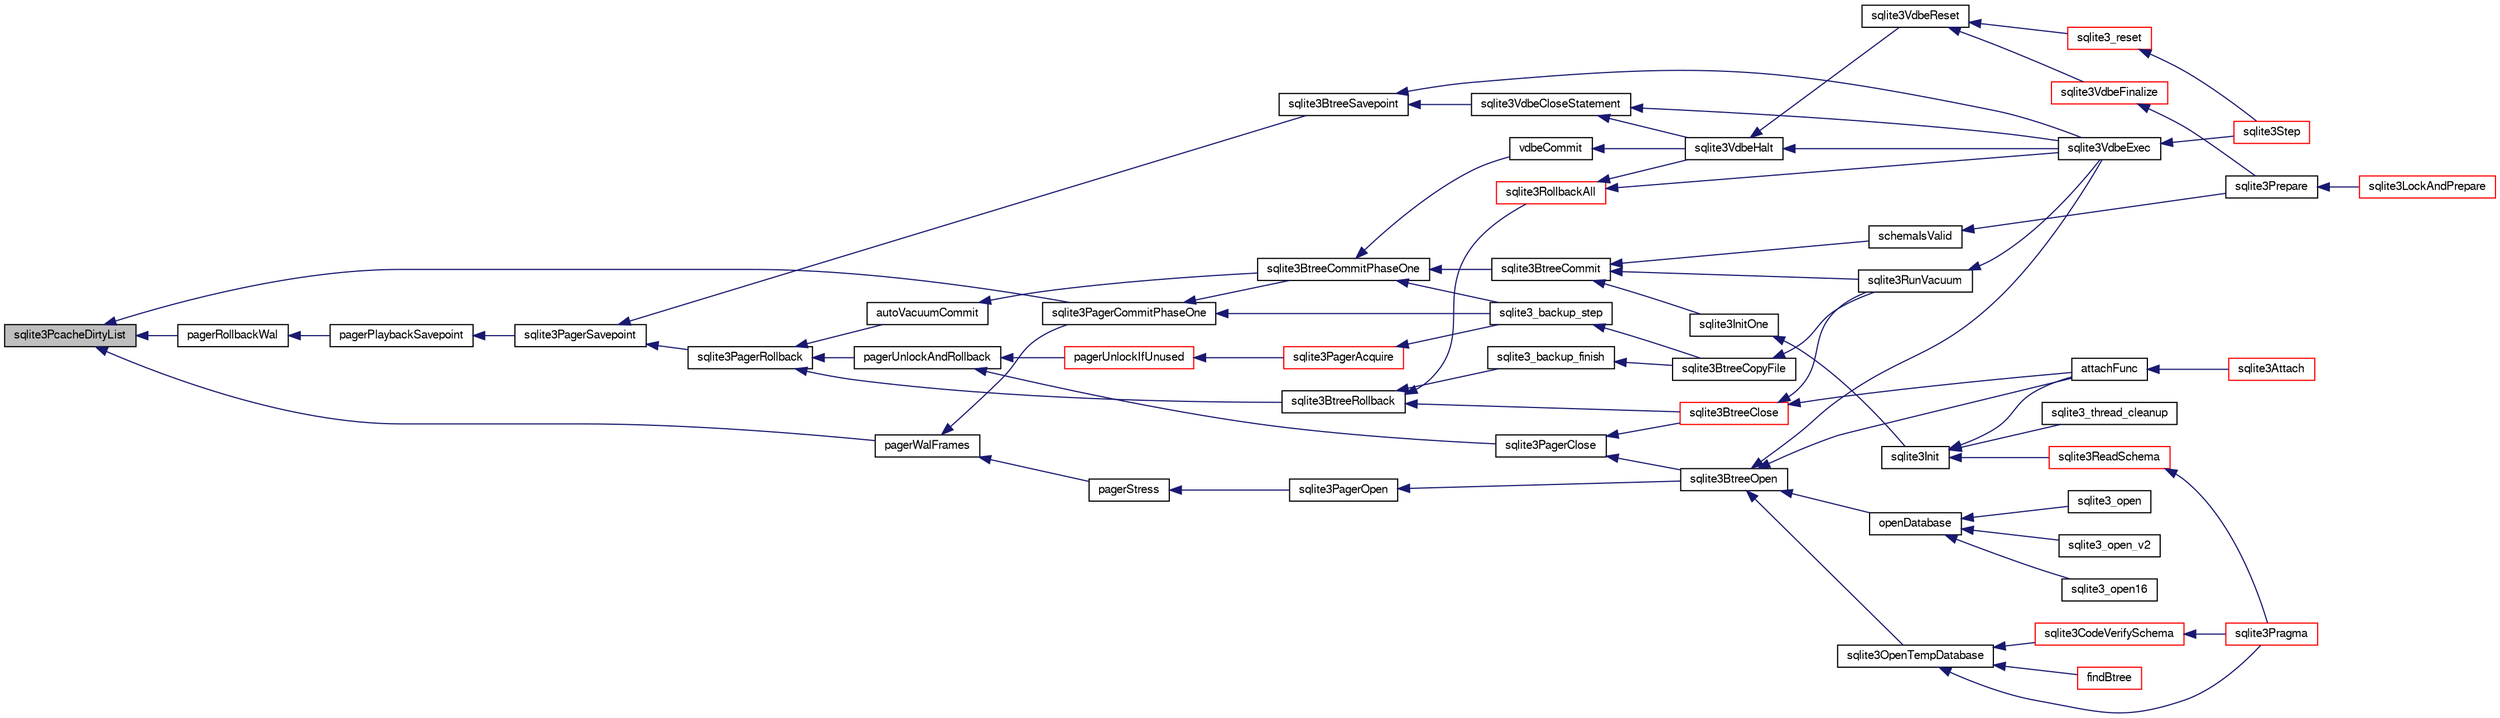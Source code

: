 digraph "sqlite3PcacheDirtyList"
{
  edge [fontname="FreeSans",fontsize="10",labelfontname="FreeSans",labelfontsize="10"];
  node [fontname="FreeSans",fontsize="10",shape=record];
  rankdir="LR";
  Node651501 [label="sqlite3PcacheDirtyList",height=0.2,width=0.4,color="black", fillcolor="grey75", style="filled", fontcolor="black"];
  Node651501 -> Node651502 [dir="back",color="midnightblue",fontsize="10",style="solid",fontname="FreeSans"];
  Node651502 [label="pagerRollbackWal",height=0.2,width=0.4,color="black", fillcolor="white", style="filled",URL="$sqlite3_8c.html#a80911cae8e3a137646b54d4e3e52147b"];
  Node651502 -> Node651503 [dir="back",color="midnightblue",fontsize="10",style="solid",fontname="FreeSans"];
  Node651503 [label="pagerPlaybackSavepoint",height=0.2,width=0.4,color="black", fillcolor="white", style="filled",URL="$sqlite3_8c.html#aedf76c3b6661c4244cc3e2c5464fd12e"];
  Node651503 -> Node651504 [dir="back",color="midnightblue",fontsize="10",style="solid",fontname="FreeSans"];
  Node651504 [label="sqlite3PagerSavepoint",height=0.2,width=0.4,color="black", fillcolor="white", style="filled",URL="$sqlite3_8c.html#a8b5f1920b6a8b564a47e243868f2c8d4"];
  Node651504 -> Node651505 [dir="back",color="midnightblue",fontsize="10",style="solid",fontname="FreeSans"];
  Node651505 [label="sqlite3PagerRollback",height=0.2,width=0.4,color="black", fillcolor="white", style="filled",URL="$sqlite3_8c.html#afdd2ecbb97b7a716892ff6bd10c7dfd0"];
  Node651505 -> Node651506 [dir="back",color="midnightblue",fontsize="10",style="solid",fontname="FreeSans"];
  Node651506 [label="pagerUnlockAndRollback",height=0.2,width=0.4,color="black", fillcolor="white", style="filled",URL="$sqlite3_8c.html#a02d96b7bf62c3b13ba905d168914518c"];
  Node651506 -> Node651507 [dir="back",color="midnightblue",fontsize="10",style="solid",fontname="FreeSans"];
  Node651507 [label="sqlite3PagerClose",height=0.2,width=0.4,color="black", fillcolor="white", style="filled",URL="$sqlite3_8c.html#af94b1f96b60689fd09422cce2c85f53f"];
  Node651507 -> Node651508 [dir="back",color="midnightblue",fontsize="10",style="solid",fontname="FreeSans"];
  Node651508 [label="sqlite3BtreeOpen",height=0.2,width=0.4,color="black", fillcolor="white", style="filled",URL="$sqlite3_8c.html#a13dcb44dc34af6ce9d38de9c5aa975f9"];
  Node651508 -> Node651509 [dir="back",color="midnightblue",fontsize="10",style="solid",fontname="FreeSans"];
  Node651509 [label="sqlite3VdbeExec",height=0.2,width=0.4,color="black", fillcolor="white", style="filled",URL="$sqlite3_8c.html#a8ce40a614bdc56719c4d642b1e4dfb21"];
  Node651509 -> Node651510 [dir="back",color="midnightblue",fontsize="10",style="solid",fontname="FreeSans"];
  Node651510 [label="sqlite3Step",height=0.2,width=0.4,color="red", fillcolor="white", style="filled",URL="$sqlite3_8c.html#a3f2872e873e2758a4beedad1d5113554"];
  Node651508 -> Node651537 [dir="back",color="midnightblue",fontsize="10",style="solid",fontname="FreeSans"];
  Node651537 [label="attachFunc",height=0.2,width=0.4,color="black", fillcolor="white", style="filled",URL="$sqlite3_8c.html#a69cb751a7da501b9a0aa37e0d7c3eaf7"];
  Node651537 -> Node651538 [dir="back",color="midnightblue",fontsize="10",style="solid",fontname="FreeSans"];
  Node651538 [label="sqlite3Attach",height=0.2,width=0.4,color="red", fillcolor="white", style="filled",URL="$sqlite3_8c.html#ae0907fe0b43cc1b4c7e6a16213e8546f"];
  Node651508 -> Node651770 [dir="back",color="midnightblue",fontsize="10",style="solid",fontname="FreeSans"];
  Node651770 [label="sqlite3OpenTempDatabase",height=0.2,width=0.4,color="black", fillcolor="white", style="filled",URL="$sqlite3_8c.html#aaf3088380b731428b72d3b5777f93755"];
  Node651770 -> Node651714 [dir="back",color="midnightblue",fontsize="10",style="solid",fontname="FreeSans"];
  Node651714 [label="findBtree",height=0.2,width=0.4,color="red", fillcolor="white", style="filled",URL="$sqlite3_8c.html#ab4ee5743b77efd7f8832bf0b9315f973"];
  Node651770 -> Node651771 [dir="back",color="midnightblue",fontsize="10",style="solid",fontname="FreeSans"];
  Node651771 [label="sqlite3CodeVerifySchema",height=0.2,width=0.4,color="red", fillcolor="white", style="filled",URL="$sqlite3_8c.html#ad9d8708d96f8416ec59ebf41c57000f9"];
  Node651771 -> Node651587 [dir="back",color="midnightblue",fontsize="10",style="solid",fontname="FreeSans"];
  Node651587 [label="sqlite3Pragma",height=0.2,width=0.4,color="red", fillcolor="white", style="filled",URL="$sqlite3_8c.html#a111391370f58f8e6a6eca51fd34d62ed"];
  Node651770 -> Node651587 [dir="back",color="midnightblue",fontsize="10",style="solid",fontname="FreeSans"];
  Node651508 -> Node651744 [dir="back",color="midnightblue",fontsize="10",style="solid",fontname="FreeSans"];
  Node651744 [label="openDatabase",height=0.2,width=0.4,color="black", fillcolor="white", style="filled",URL="$sqlite3_8c.html#a6a9c3bc3a64234e863413f41db473758"];
  Node651744 -> Node651745 [dir="back",color="midnightblue",fontsize="10",style="solid",fontname="FreeSans"];
  Node651745 [label="sqlite3_open",height=0.2,width=0.4,color="black", fillcolor="white", style="filled",URL="$sqlite3_8h.html#a97ba966ed1acc38409786258268f5f71"];
  Node651744 -> Node651746 [dir="back",color="midnightblue",fontsize="10",style="solid",fontname="FreeSans"];
  Node651746 [label="sqlite3_open_v2",height=0.2,width=0.4,color="black", fillcolor="white", style="filled",URL="$sqlite3_8h.html#a140fe275b6975dc867cea50a65a217c4"];
  Node651744 -> Node651747 [dir="back",color="midnightblue",fontsize="10",style="solid",fontname="FreeSans"];
  Node651747 [label="sqlite3_open16",height=0.2,width=0.4,color="black", fillcolor="white", style="filled",URL="$sqlite3_8h.html#adbc401bb96713f32e553db32f6f3ca33"];
  Node651507 -> Node651775 [dir="back",color="midnightblue",fontsize="10",style="solid",fontname="FreeSans"];
  Node651775 [label="sqlite3BtreeClose",height=0.2,width=0.4,color="red", fillcolor="white", style="filled",URL="$sqlite3_8c.html#a729b65009b66a99200496b09c124df01"];
  Node651775 -> Node651537 [dir="back",color="midnightblue",fontsize="10",style="solid",fontname="FreeSans"];
  Node651775 -> Node651695 [dir="back",color="midnightblue",fontsize="10",style="solid",fontname="FreeSans"];
  Node651695 [label="sqlite3RunVacuum",height=0.2,width=0.4,color="black", fillcolor="white", style="filled",URL="$sqlite3_8c.html#a5e83ddc7b3e7e8e79ad5d1fc92de1d2f"];
  Node651695 -> Node651509 [dir="back",color="midnightblue",fontsize="10",style="solid",fontname="FreeSans"];
  Node651506 -> Node651780 [dir="back",color="midnightblue",fontsize="10",style="solid",fontname="FreeSans"];
  Node651780 [label="pagerUnlockIfUnused",height=0.2,width=0.4,color="red", fillcolor="white", style="filled",URL="$sqlite3_8c.html#abf547f4276efb6f10262f7fde1e4d065"];
  Node651780 -> Node651781 [dir="back",color="midnightblue",fontsize="10",style="solid",fontname="FreeSans"];
  Node651781 [label="sqlite3PagerAcquire",height=0.2,width=0.4,color="red", fillcolor="white", style="filled",URL="$sqlite3_8c.html#a22a53daafd2bd778cda390312651f994"];
  Node651781 -> Node651722 [dir="back",color="midnightblue",fontsize="10",style="solid",fontname="FreeSans"];
  Node651722 [label="sqlite3_backup_step",height=0.2,width=0.4,color="black", fillcolor="white", style="filled",URL="$sqlite3_8h.html#a1699b75e98d082eebc465a9e64c35269"];
  Node651722 -> Node651723 [dir="back",color="midnightblue",fontsize="10",style="solid",fontname="FreeSans"];
  Node651723 [label="sqlite3BtreeCopyFile",height=0.2,width=0.4,color="black", fillcolor="white", style="filled",URL="$sqlite3_8c.html#a4d9e19a79f0d5c1dfcef0bd137ae83f9"];
  Node651723 -> Node651695 [dir="back",color="midnightblue",fontsize="10",style="solid",fontname="FreeSans"];
  Node651505 -> Node651822 [dir="back",color="midnightblue",fontsize="10",style="solid",fontname="FreeSans"];
  Node651822 [label="autoVacuumCommit",height=0.2,width=0.4,color="black", fillcolor="white", style="filled",URL="$sqlite3_8c.html#a809d22c6311135ae3048adf41febaef0"];
  Node651822 -> Node651823 [dir="back",color="midnightblue",fontsize="10",style="solid",fontname="FreeSans"];
  Node651823 [label="sqlite3BtreeCommitPhaseOne",height=0.2,width=0.4,color="black", fillcolor="white", style="filled",URL="$sqlite3_8c.html#ae266cba101e64ad99a166f237532e262"];
  Node651823 -> Node651824 [dir="back",color="midnightblue",fontsize="10",style="solid",fontname="FreeSans"];
  Node651824 [label="sqlite3BtreeCommit",height=0.2,width=0.4,color="black", fillcolor="white", style="filled",URL="$sqlite3_8c.html#a8e56ab314556935f9f73080147d26419"];
  Node651824 -> Node651535 [dir="back",color="midnightblue",fontsize="10",style="solid",fontname="FreeSans"];
  Node651535 [label="sqlite3InitOne",height=0.2,width=0.4,color="black", fillcolor="white", style="filled",URL="$sqlite3_8c.html#ac4318b25df65269906b0379251fe9b85"];
  Node651535 -> Node651536 [dir="back",color="midnightblue",fontsize="10",style="solid",fontname="FreeSans"];
  Node651536 [label="sqlite3Init",height=0.2,width=0.4,color="black", fillcolor="white", style="filled",URL="$sqlite3_8c.html#aed74e3dc765631a833f522f425ff5a48"];
  Node651536 -> Node651537 [dir="back",color="midnightblue",fontsize="10",style="solid",fontname="FreeSans"];
  Node651536 -> Node651541 [dir="back",color="midnightblue",fontsize="10",style="solid",fontname="FreeSans"];
  Node651541 [label="sqlite3ReadSchema",height=0.2,width=0.4,color="red", fillcolor="white", style="filled",URL="$sqlite3_8c.html#ac41a97f30334f7d35b2b5713097eca90"];
  Node651541 -> Node651587 [dir="back",color="midnightblue",fontsize="10",style="solid",fontname="FreeSans"];
  Node651536 -> Node651635 [dir="back",color="midnightblue",fontsize="10",style="solid",fontname="FreeSans"];
  Node651635 [label="sqlite3_thread_cleanup",height=0.2,width=0.4,color="black", fillcolor="white", style="filled",URL="$sqlite3_8h.html#a34980c829db84f02e1a1599063469f06"];
  Node651824 -> Node651720 [dir="back",color="midnightblue",fontsize="10",style="solid",fontname="FreeSans"];
  Node651720 [label="schemaIsValid",height=0.2,width=0.4,color="black", fillcolor="white", style="filled",URL="$sqlite3_8c.html#a7c466fe28e7ca6f46b8bf72c46d9738d"];
  Node651720 -> Node651688 [dir="back",color="midnightblue",fontsize="10",style="solid",fontname="FreeSans"];
  Node651688 [label="sqlite3Prepare",height=0.2,width=0.4,color="black", fillcolor="white", style="filled",URL="$sqlite3_8c.html#acb25890858d0bf4b12eb7aae569f0c7b"];
  Node651688 -> Node651689 [dir="back",color="midnightblue",fontsize="10",style="solid",fontname="FreeSans"];
  Node651689 [label="sqlite3LockAndPrepare",height=0.2,width=0.4,color="red", fillcolor="white", style="filled",URL="$sqlite3_8c.html#a5db1ec5589aa2b02c6d979211a8789bd"];
  Node651824 -> Node651695 [dir="back",color="midnightblue",fontsize="10",style="solid",fontname="FreeSans"];
  Node651823 -> Node651722 [dir="back",color="midnightblue",fontsize="10",style="solid",fontname="FreeSans"];
  Node651823 -> Node651825 [dir="back",color="midnightblue",fontsize="10",style="solid",fontname="FreeSans"];
  Node651825 [label="vdbeCommit",height=0.2,width=0.4,color="black", fillcolor="white", style="filled",URL="$sqlite3_8c.html#a5d7f1e0625451b987728f600cfe1b92d"];
  Node651825 -> Node651728 [dir="back",color="midnightblue",fontsize="10",style="solid",fontname="FreeSans"];
  Node651728 [label="sqlite3VdbeHalt",height=0.2,width=0.4,color="black", fillcolor="white", style="filled",URL="$sqlite3_8c.html#a8d1d99703d999190fbc35ecc981cb709"];
  Node651728 -> Node651729 [dir="back",color="midnightblue",fontsize="10",style="solid",fontname="FreeSans"];
  Node651729 [label="sqlite3VdbeReset",height=0.2,width=0.4,color="black", fillcolor="white", style="filled",URL="$sqlite3_8c.html#a315a913742f7267f90d46d41446353b1"];
  Node651729 -> Node651730 [dir="back",color="midnightblue",fontsize="10",style="solid",fontname="FreeSans"];
  Node651730 [label="sqlite3VdbeFinalize",height=0.2,width=0.4,color="red", fillcolor="white", style="filled",URL="$sqlite3_8c.html#af81e0c8d03b71610d3a826469f67bbd4"];
  Node651730 -> Node651688 [dir="back",color="midnightblue",fontsize="10",style="solid",fontname="FreeSans"];
  Node651729 -> Node651737 [dir="back",color="midnightblue",fontsize="10",style="solid",fontname="FreeSans"];
  Node651737 [label="sqlite3_reset",height=0.2,width=0.4,color="red", fillcolor="white", style="filled",URL="$sqlite3_8h.html#a758efebc2e95694959ab0e74b397984c"];
  Node651737 -> Node651510 [dir="back",color="midnightblue",fontsize="10",style="solid",fontname="FreeSans"];
  Node651728 -> Node651509 [dir="back",color="midnightblue",fontsize="10",style="solid",fontname="FreeSans"];
  Node651505 -> Node651828 [dir="back",color="midnightblue",fontsize="10",style="solid",fontname="FreeSans"];
  Node651828 [label="sqlite3BtreeRollback",height=0.2,width=0.4,color="black", fillcolor="white", style="filled",URL="$sqlite3_8c.html#a317473acdafdd688385c8954f09de186"];
  Node651828 -> Node651775 [dir="back",color="midnightblue",fontsize="10",style="solid",fontname="FreeSans"];
  Node651828 -> Node651739 [dir="back",color="midnightblue",fontsize="10",style="solid",fontname="FreeSans"];
  Node651739 [label="sqlite3_backup_finish",height=0.2,width=0.4,color="black", fillcolor="white", style="filled",URL="$sqlite3_8h.html#a176857dd58d99be53b6d7305533e0048"];
  Node651739 -> Node651723 [dir="back",color="midnightblue",fontsize="10",style="solid",fontname="FreeSans"];
  Node651828 -> Node651727 [dir="back",color="midnightblue",fontsize="10",style="solid",fontname="FreeSans"];
  Node651727 [label="sqlite3RollbackAll",height=0.2,width=0.4,color="red", fillcolor="white", style="filled",URL="$sqlite3_8c.html#ad902dd388d73208539f557962e3fe6bb"];
  Node651727 -> Node651728 [dir="back",color="midnightblue",fontsize="10",style="solid",fontname="FreeSans"];
  Node651727 -> Node651509 [dir="back",color="midnightblue",fontsize="10",style="solid",fontname="FreeSans"];
  Node651504 -> Node651876 [dir="back",color="midnightblue",fontsize="10",style="solid",fontname="FreeSans"];
  Node651876 [label="sqlite3BtreeSavepoint",height=0.2,width=0.4,color="black", fillcolor="white", style="filled",URL="$sqlite3_8c.html#a4580edf7e5192abf64317a3931972115"];
  Node651876 -> Node651877 [dir="back",color="midnightblue",fontsize="10",style="solid",fontname="FreeSans"];
  Node651877 [label="sqlite3VdbeCloseStatement",height=0.2,width=0.4,color="black", fillcolor="white", style="filled",URL="$sqlite3_8c.html#a4c26892e24ee00a0b5ba3bdeaf2d36fa"];
  Node651877 -> Node651728 [dir="back",color="midnightblue",fontsize="10",style="solid",fontname="FreeSans"];
  Node651877 -> Node651509 [dir="back",color="midnightblue",fontsize="10",style="solid",fontname="FreeSans"];
  Node651876 -> Node651509 [dir="back",color="midnightblue",fontsize="10",style="solid",fontname="FreeSans"];
  Node651501 -> Node651867 [dir="back",color="midnightblue",fontsize="10",style="solid",fontname="FreeSans"];
  Node651867 [label="pagerWalFrames",height=0.2,width=0.4,color="black", fillcolor="white", style="filled",URL="$sqlite3_8c.html#a1675dba6bfeb50d8aa8a0509103fd004"];
  Node651867 -> Node651868 [dir="back",color="midnightblue",fontsize="10",style="solid",fontname="FreeSans"];
  Node651868 [label="pagerStress",height=0.2,width=0.4,color="black", fillcolor="white", style="filled",URL="$sqlite3_8c.html#abb21a3a371038e9e3e69af0f21a1b386"];
  Node651868 -> Node651869 [dir="back",color="midnightblue",fontsize="10",style="solid",fontname="FreeSans"];
  Node651869 [label="sqlite3PagerOpen",height=0.2,width=0.4,color="black", fillcolor="white", style="filled",URL="$sqlite3_8c.html#a5b4a74e8a1754922c482b7af19b30611"];
  Node651869 -> Node651508 [dir="back",color="midnightblue",fontsize="10",style="solid",fontname="FreeSans"];
  Node651867 -> Node651856 [dir="back",color="midnightblue",fontsize="10",style="solid",fontname="FreeSans"];
  Node651856 [label="sqlite3PagerCommitPhaseOne",height=0.2,width=0.4,color="black", fillcolor="white", style="filled",URL="$sqlite3_8c.html#a2baf986bff9120486e9acc5951494ea7"];
  Node651856 -> Node651823 [dir="back",color="midnightblue",fontsize="10",style="solid",fontname="FreeSans"];
  Node651856 -> Node651722 [dir="back",color="midnightblue",fontsize="10",style="solid",fontname="FreeSans"];
  Node651501 -> Node651856 [dir="back",color="midnightblue",fontsize="10",style="solid",fontname="FreeSans"];
}
